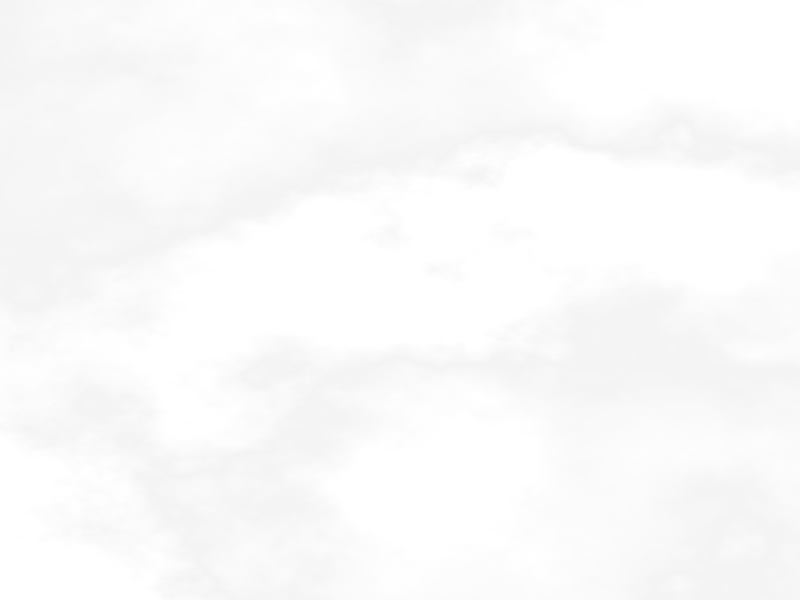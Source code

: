 #version 3.7;

global_settings {
  assumed_gamma 1.0
}

#if(frame_number>=0 & frame_number<6)
#declare camloc = <0,2,0>;
#declare baseframe = 0;
#end

#if(frame_number>=6 & frame_number<12)
#declare camloc = <0,12,0>;
#declare baseframe = 6;
#end

#if(frame_number>=12 & frame_number<18)
#declare camloc = <0,22,0>;
#declare baseframe = 12;
#end

#if(frame_number>=18 & frame_number<24)
#declare camloc = <0,32,0>;
#declare baseframe = 18;
#end

#if(frame_number>=24 & frame_number<30)
#declare camloc = <0,42,0>;
#declare baseframe = 24;
#end

#if(frame_number>=30 & frame_number<36)
#declare camloc = <0,52,0>;
#declare baseframe = 30;
#end

#if(frame_number>=36 & frame_number<42)
#declare camloc = <0,62,0>;
#declare baseframe = 36;
#end

#if(frame_number>=42 & frame_number<48)
#declare camloc = <0,72,0>;
#declare baseframe = 42;
#end

#if(frame_number>=48 & frame_number<54)
#declare camloc = <0,82,0>;
#declare baseframe = 48;
#end

#if(frame_number>=54 & frame_number<60)
#declare camloc = <0,92,0>;
#declare baseframe = 54;
#end


camera {
 location camloc
 right x
 up y
 direction z

 angle 90

#if(frame_number-baseframe=0)
    look_at camloc + y
#end

#if(frame_number-baseframe=1)
    look_at camloc + -x
#end

#if(frame_number-baseframe=2)
    look_at camloc + z
#end

#if(frame_number-baseframe=3)
    look_at camloc + x
#end

#if(frame_number-baseframe=4)
    look_at camloc + -z
#end

#if(frame_number-baseframe=5)
    look_at camloc + -y
#end
}



// POV-Ray version 3.6/3.7 scenery file "p_sky05.pov"
// author: Friedrich A. Lohmueller, 2005, update Dec-2009 / Jan-2011 / Nov-2013
// homepage: http://www.f-lohmueller.de
//-----------------------------------------------------------------------------
#version 3.7; // 3.6;
#default{ finish{ ambient 0.1 diffuse 0.9 }}
//-----------------------------------------------------------------------------
global_settings { noise_generator 1 }


#include "colors.inc"
#include "textures.inc"

light_source { <3000, 5000, -3500>  rgb<1,1,1> }
   // sun height over the clouds produces cloud shadows

// ***************************************************************
// a brighter version of Darin Dugger's T_Clouds from "skies.inc"
// modified by Friedrich A. Lohmueller for using with "fog":
// ***************************************************************
#declare T_Cloud2_Lo =
texture {
    pigment { bozo
        turbulence 1.5
        octaves 10
        omega 0.5
        lambda 2.5
        color_map { [0.0 color rgbf<0.85, 0.85, 0.85, 0.00>*1.0 ]
                    [0.5 color rgbf<0.95, 0.95, 0.95, 0.90>*1.12  ]
                    [0.7 color rgbf<1, 1, 1, 1> ]
                    [1.0 color rgbf<1, 1, 1, 1> ] }
    }
        #if (version = 3.7 )  finish {emission 0.95 diffuse 0}
        #else                 finish { ambient 0.95 diffuse 0}
        #end
}
//---------------------------
#declare T_Cloud3_Lo =
texture {
    pigment { bozo
        turbulence 0.8 //0.6
        octaves 10
        omega 0.5
        lambda 2.5
        color_map { [0.0 color rgbf<0.95, 0.95, 0.95, 0.00>*1.2]
                    [0.4 color rgbf<0.90, 0.90, 0.90, 0.90>*1]
                    [0.7 color rgbf<1, 1, 1, 1> ]
                    [1.0 color rgbf<1, 1, 1, 1> ] }
           }
        #if (version = 3.7 )  finish {emission 1 diffuse 0}
        #else                 finish { ambient 1 diffuse 0}
        #end
}
texture {
    pigment { bozo
        turbulence 0.8 //0.6
        octaves 10
        omega 0.5
        lambda 2.5
        color_map { [0.00 color rgbf<.85, .85, .85, 0.5>*1.5]
                    [0.35 color rgbf<.95, .95, .95, .95>*1.1]
                    [0.50 color rgbf<1, 1, 1, 1> ]
                    [1.00 color rgbf<1, 1, 1, 1> ] }
        }
        finish {emission 1 diffuse 0}
scale 0.9
translate y*-0.15
}


// Darin Dugger's DD_Cloud_Sky texture mapped onto a pair of planes
//  first cloud level  500
// second cloud level 3000

// "hollow" added by Friedrich A.Lohmueller,2000
// for using together with fog!


#declare O_Cloud2_Lo =
union {
 plane { <0,1,0>, 500 hollow //!!!!
        texture { T_Cloud3_Lo  scale 500}}

 plane { <0,1,0>, 3000 hollow  //!!!!
        texture {T_Cloud2_Lo scale <900,1,3000>
                 translate <3000,0,0> rotate <0,-30,0>}}

 plane { <0,1,0> , 10000  hollow
        texture{ pigment {color SkyBlue*0.20}
                 finish {ambient 1 diffuse 0}}}
scale<1.5,1,1.25>
}//--------------------------------------------------



object{O_Cloud2_Lo rotate<0,0,0> translate<0,0,0>}


//---------------------------------------------------

// fog at the horizon
fog{fog_type   2
    distance   100
    color      rgb<1,1,1>*0.75
    fog_offset 0.1
    fog_alt    5
    turbulence 0.8}

//----------------------------------------------------


// ground
plane { <0,1,0>, 0
        texture{ pigment{color rgb<0.35,0.65,0.0>*0.7}
             normal {bumps 0.75 scale 0.015}
               } // end of texture
      } // end of plane
//----------------------------------------------------


